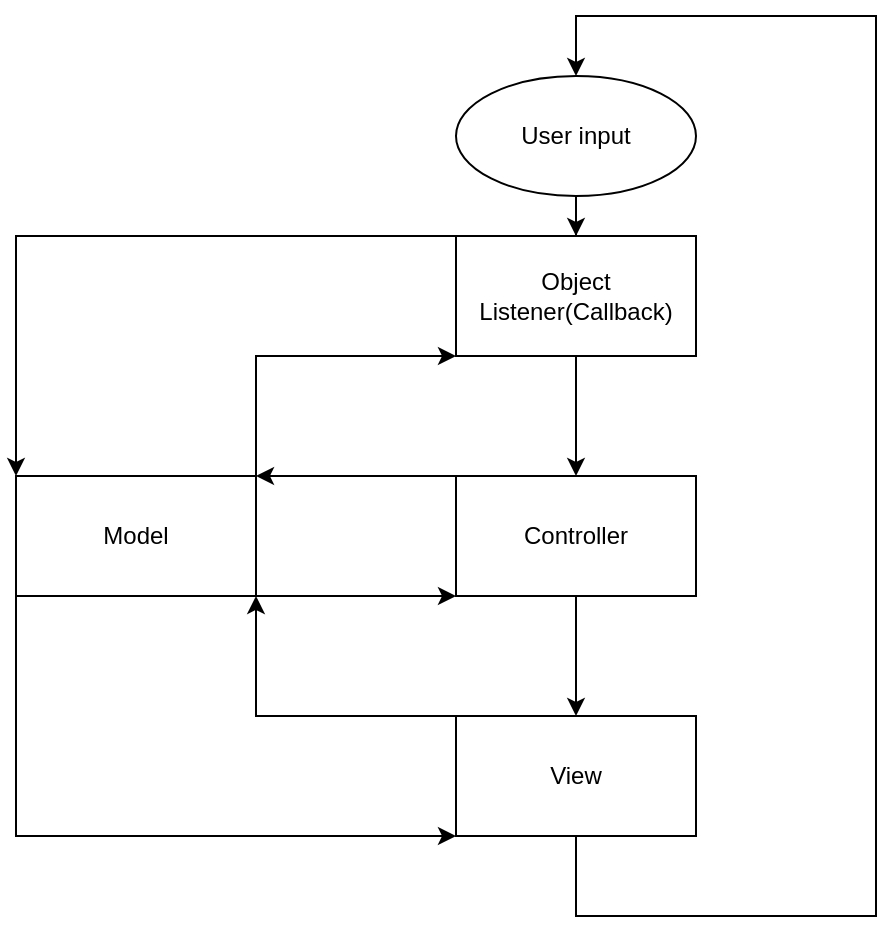 <mxfile version="15.8.8" type="device"><diagram id="1oOv4i5ROR_jfXBgymdu" name="Page-1"><mxGraphModel dx="702" dy="1962" grid="1" gridSize="10" guides="1" tooltips="1" connect="1" arrows="1" fold="1" page="1" pageScale="1" pageWidth="827" pageHeight="1169" math="0" shadow="0"><root><mxCell id="0"/><mxCell id="1" parent="0"/><mxCell id="p5CUrdL-mv9fymGsLk_e-16" style="edgeStyle=orthogonalEdgeStyle;rounded=0;orthogonalLoop=1;jettySize=auto;html=1;exitX=0.5;exitY=1;exitDx=0;exitDy=0;entryX=0.5;entryY=0;entryDx=0;entryDy=0;" edge="1" parent="1" source="p5CUrdL-mv9fymGsLk_e-3" target="p5CUrdL-mv9fymGsLk_e-4"><mxGeometry relative="1" as="geometry"/></mxCell><mxCell id="p5CUrdL-mv9fymGsLk_e-29" style="edgeStyle=orthogonalEdgeStyle;rounded=0;orthogonalLoop=1;jettySize=auto;html=1;exitX=0;exitY=0;exitDx=0;exitDy=0;entryX=1;entryY=0;entryDx=0;entryDy=0;" edge="1" parent="1" source="p5CUrdL-mv9fymGsLk_e-3" target="p5CUrdL-mv9fymGsLk_e-20"><mxGeometry relative="1" as="geometry"><Array as="points"><mxPoint x="390" y="-20"/><mxPoint x="390" y="-20"/></Array></mxGeometry></mxCell><mxCell id="p5CUrdL-mv9fymGsLk_e-3" value="Controller" style="whiteSpace=wrap;html=1;" vertex="1" parent="1"><mxGeometry x="430" y="-20" width="120" height="60" as="geometry"/></mxCell><mxCell id="p5CUrdL-mv9fymGsLk_e-18" style="edgeStyle=orthogonalEdgeStyle;rounded=0;orthogonalLoop=1;jettySize=auto;html=1;exitX=0.5;exitY=1;exitDx=0;exitDy=0;entryX=0.5;entryY=0;entryDx=0;entryDy=0;" edge="1" parent="1" source="p5CUrdL-mv9fymGsLk_e-4" target="p5CUrdL-mv9fymGsLk_e-17"><mxGeometry relative="1" as="geometry"><Array as="points"><mxPoint x="490" y="200"/><mxPoint x="640" y="200"/><mxPoint x="640" y="-250"/><mxPoint x="490" y="-250"/></Array></mxGeometry></mxCell><mxCell id="p5CUrdL-mv9fymGsLk_e-25" style="edgeStyle=orthogonalEdgeStyle;rounded=0;orthogonalLoop=1;jettySize=auto;html=1;exitX=0;exitY=0;exitDx=0;exitDy=0;entryX=1;entryY=1;entryDx=0;entryDy=0;" edge="1" parent="1" source="p5CUrdL-mv9fymGsLk_e-4" target="p5CUrdL-mv9fymGsLk_e-20"><mxGeometry relative="1" as="geometry"><Array as="points"><mxPoint x="330" y="100"/></Array></mxGeometry></mxCell><mxCell id="p5CUrdL-mv9fymGsLk_e-4" value="View" style="whiteSpace=wrap;html=1;" vertex="1" parent="1"><mxGeometry x="430" y="100" width="120" height="60" as="geometry"/></mxCell><mxCell id="p5CUrdL-mv9fymGsLk_e-13" style="edgeStyle=orthogonalEdgeStyle;rounded=0;orthogonalLoop=1;jettySize=auto;html=1;exitX=0.5;exitY=1;exitDx=0;exitDy=0;entryX=0.5;entryY=0;entryDx=0;entryDy=0;" edge="1" parent="1" source="p5CUrdL-mv9fymGsLk_e-5" target="p5CUrdL-mv9fymGsLk_e-3"><mxGeometry relative="1" as="geometry"><Array as="points"><mxPoint x="490" y="-40"/><mxPoint x="490" y="-40"/></Array></mxGeometry></mxCell><mxCell id="p5CUrdL-mv9fymGsLk_e-23" style="edgeStyle=orthogonalEdgeStyle;rounded=0;orthogonalLoop=1;jettySize=auto;html=1;exitX=0;exitY=0;exitDx=0;exitDy=0;entryX=0;entryY=0;entryDx=0;entryDy=0;" edge="1" parent="1" source="p5CUrdL-mv9fymGsLk_e-5" target="p5CUrdL-mv9fymGsLk_e-20"><mxGeometry relative="1" as="geometry"><Array as="points"><mxPoint x="210" y="-140"/></Array></mxGeometry></mxCell><mxCell id="p5CUrdL-mv9fymGsLk_e-5" value="Object Listener(Callback)" style="whiteSpace=wrap;html=1;" vertex="1" parent="1"><mxGeometry x="430" y="-140" width="120" height="60" as="geometry"/></mxCell><mxCell id="p5CUrdL-mv9fymGsLk_e-19" value="" style="edgeStyle=orthogonalEdgeStyle;rounded=0;orthogonalLoop=1;jettySize=auto;html=1;" edge="1" parent="1" source="p5CUrdL-mv9fymGsLk_e-17" target="p5CUrdL-mv9fymGsLk_e-5"><mxGeometry relative="1" as="geometry"/></mxCell><mxCell id="p5CUrdL-mv9fymGsLk_e-17" value="User input" style="ellipse;whiteSpace=wrap;html=1;" vertex="1" parent="1"><mxGeometry x="430" y="-220" width="120" height="60" as="geometry"/></mxCell><mxCell id="p5CUrdL-mv9fymGsLk_e-24" style="edgeStyle=orthogonalEdgeStyle;rounded=0;orthogonalLoop=1;jettySize=auto;html=1;exitX=1;exitY=0;exitDx=0;exitDy=0;entryX=0;entryY=1;entryDx=0;entryDy=0;" edge="1" parent="1" source="p5CUrdL-mv9fymGsLk_e-20" target="p5CUrdL-mv9fymGsLk_e-5"><mxGeometry relative="1" as="geometry"><Array as="points"><mxPoint x="330" y="-80"/></Array></mxGeometry></mxCell><mxCell id="p5CUrdL-mv9fymGsLk_e-30" style="edgeStyle=orthogonalEdgeStyle;rounded=0;orthogonalLoop=1;jettySize=auto;html=1;exitX=1;exitY=1;exitDx=0;exitDy=0;entryX=0;entryY=1;entryDx=0;entryDy=0;" edge="1" parent="1" source="p5CUrdL-mv9fymGsLk_e-20" target="p5CUrdL-mv9fymGsLk_e-3"><mxGeometry relative="1" as="geometry"><Array as="points"><mxPoint x="370" y="40"/><mxPoint x="370" y="40"/></Array></mxGeometry></mxCell><mxCell id="p5CUrdL-mv9fymGsLk_e-31" style="edgeStyle=orthogonalEdgeStyle;rounded=0;orthogonalLoop=1;jettySize=auto;html=1;exitX=0;exitY=1;exitDx=0;exitDy=0;entryX=0;entryY=1;entryDx=0;entryDy=0;" edge="1" parent="1" source="p5CUrdL-mv9fymGsLk_e-20" target="p5CUrdL-mv9fymGsLk_e-4"><mxGeometry relative="1" as="geometry"><Array as="points"><mxPoint x="210" y="160"/></Array></mxGeometry></mxCell><mxCell id="p5CUrdL-mv9fymGsLk_e-20" value="Model" style="whiteSpace=wrap;html=1;" vertex="1" parent="1"><mxGeometry x="210" y="-20" width="120" height="60" as="geometry"/></mxCell></root></mxGraphModel></diagram></mxfile>